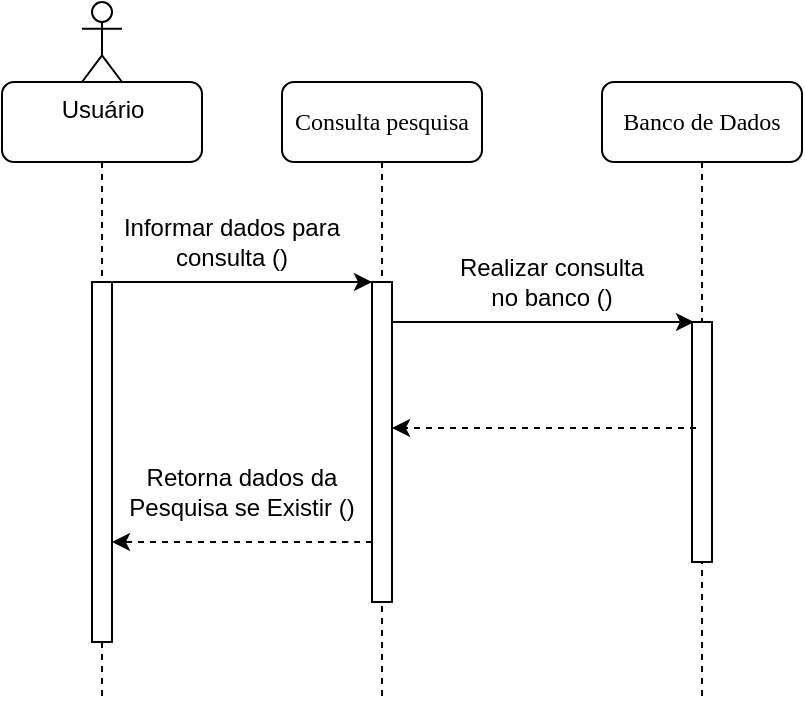 <mxfile version="10.8.9" type="google"><diagram id="wQU8Pejayj9jjeYagNyl" name="Page-1"><mxGraphModel dx="1010" dy="582" grid="1" gridSize="10" guides="1" tooltips="1" connect="1" arrows="1" fold="1" page="1" pageScale="1" pageWidth="827" pageHeight="1169" math="0" shadow="0"><root><mxCell id="0"/><mxCell id="1" parent="0"/><mxCell id="LRKJMaOZi7pyxl7VB8Hk-14" value="Consulta pesquisa" style="shape=umlLifeline;perimeter=lifelinePerimeter;whiteSpace=wrap;html=1;container=1;collapsible=0;recursiveResize=0;outlineConnect=0;rounded=1;shadow=0;comic=0;labelBackgroundColor=none;strokeColor=#000000;strokeWidth=1;fillColor=#FFFFFF;fontFamily=Verdana;fontSize=12;fontColor=#000000;align=center;" vertex="1" parent="1"><mxGeometry x="240" y="80" width="100" height="310" as="geometry"/></mxCell><mxCell id="LRKJMaOZi7pyxl7VB8Hk-15" value="" style="html=1;points=[];perimeter=orthogonalPerimeter;rounded=0;shadow=0;comic=0;labelBackgroundColor=none;strokeColor=#000000;strokeWidth=1;fillColor=#FFFFFF;fontFamily=Verdana;fontSize=12;fontColor=#000000;align=center;" vertex="1" parent="LRKJMaOZi7pyxl7VB8Hk-14"><mxGeometry x="45" y="100" width="10" height="160" as="geometry"/></mxCell><mxCell id="LRKJMaOZi7pyxl7VB8Hk-16" value="Banco de Dados" style="shape=umlLifeline;perimeter=lifelinePerimeter;whiteSpace=wrap;html=1;container=1;collapsible=0;recursiveResize=0;outlineConnect=0;rounded=1;shadow=0;comic=0;labelBackgroundColor=none;strokeColor=#000000;strokeWidth=1;fillColor=#FFFFFF;fontFamily=Verdana;fontSize=12;fontColor=#000000;align=center;" vertex="1" parent="1"><mxGeometry x="400" y="80" width="100" height="310" as="geometry"/></mxCell><mxCell id="LRKJMaOZi7pyxl7VB8Hk-17" value="" style="html=1;points=[];perimeter=orthogonalPerimeter;rounded=0;shadow=0;comic=0;labelBackgroundColor=none;strokeColor=#000000;strokeWidth=1;fillColor=#FFFFFF;fontFamily=Verdana;fontSize=12;fontColor=#000000;align=center;" vertex="1" parent="LRKJMaOZi7pyxl7VB8Hk-16"><mxGeometry x="45" y="120" width="10" height="120" as="geometry"/></mxCell><mxCell id="LRKJMaOZi7pyxl7VB8Hk-18" value="" style="shape=umlLifeline;perimeter=lifelinePerimeter;whiteSpace=wrap;html=1;container=1;collapsible=0;recursiveResize=0;outlineConnect=0;rounded=1;shadow=0;comic=0;labelBackgroundColor=none;strokeColor=#000000;strokeWidth=1;fillColor=#ffffff;fontFamily=Verdana;fontSize=12;fontColor=#000000;align=center;gradientColor=none;" vertex="1" parent="1"><mxGeometry x="100" y="80" width="100" height="310" as="geometry"/></mxCell><mxCell id="LRKJMaOZi7pyxl7VB8Hk-19" value="" style="html=1;points=[];perimeter=orthogonalPerimeter;rounded=0;shadow=0;comic=0;labelBackgroundColor=none;strokeColor=#000000;strokeWidth=1;fillColor=#FFFFFF;fontFamily=Verdana;fontSize=12;fontColor=#000000;align=center;" vertex="1" parent="LRKJMaOZi7pyxl7VB8Hk-18"><mxGeometry x="45" y="100" width="10" height="180" as="geometry"/></mxCell><mxCell id="LRKJMaOZi7pyxl7VB8Hk-20" value="Usuário&lt;br&gt;" style="shape=umlActor;verticalLabelPosition=bottom;labelBackgroundColor=#ffffff;verticalAlign=top;html=1;outlineConnect=0;" vertex="1" parent="1"><mxGeometry x="140" y="40" width="20" height="40" as="geometry"/></mxCell><mxCell id="LRKJMaOZi7pyxl7VB8Hk-21" value="" style="endArrow=classic;html=1;exitX=0.7;exitY=0;exitDx=0;exitDy=0;exitPerimeter=0;entryX=0;entryY=0;entryDx=0;entryDy=0;entryPerimeter=0;" edge="1" parent="1" source="LRKJMaOZi7pyxl7VB8Hk-19" target="LRKJMaOZi7pyxl7VB8Hk-15"><mxGeometry width="50" height="50" relative="1" as="geometry"><mxPoint x="100" y="730" as="sourcePoint"/><mxPoint x="150" y="680" as="targetPoint"/><Array as="points"/></mxGeometry></mxCell><mxCell id="LRKJMaOZi7pyxl7VB8Hk-22" value="Informar dados para consulta ()" style="text;html=1;strokeColor=none;fillColor=none;align=center;verticalAlign=middle;whiteSpace=wrap;rounded=0;" vertex="1" parent="1"><mxGeometry x="155" y="150" width="120" height="20" as="geometry"/></mxCell><mxCell id="LRKJMaOZi7pyxl7VB8Hk-23" value="" style="endArrow=classic;html=1;entryX=0.1;entryY=0;entryDx=0;entryDy=0;entryPerimeter=0;" edge="1" parent="1" source="LRKJMaOZi7pyxl7VB8Hk-15" target="LRKJMaOZi7pyxl7VB8Hk-17"><mxGeometry width="50" height="50" relative="1" as="geometry"><mxPoint x="330" y="245" as="sourcePoint"/><mxPoint x="440" y="200" as="targetPoint"/></mxGeometry></mxCell><mxCell id="LRKJMaOZi7pyxl7VB8Hk-24" value="Realizar consulta no banco ()" style="text;html=1;strokeColor=none;fillColor=none;align=center;verticalAlign=middle;whiteSpace=wrap;rounded=0;" vertex="1" parent="1"><mxGeometry x="320" y="165" width="110" height="30" as="geometry"/></mxCell><mxCell id="LRKJMaOZi7pyxl7VB8Hk-25" value="" style="endArrow=classic;html=1;dashed=1;" edge="1" parent="1" target="LRKJMaOZi7pyxl7VB8Hk-15"><mxGeometry width="50" height="50" relative="1" as="geometry"><mxPoint x="447" y="253" as="sourcePoint"/><mxPoint x="318" y="300" as="targetPoint"/><Array as="points"/></mxGeometry></mxCell><mxCell id="LRKJMaOZi7pyxl7VB8Hk-26" value="" style="endArrow=classic;html=1;dashed=1;" edge="1" parent="1" source="LRKJMaOZi7pyxl7VB8Hk-15" target="LRKJMaOZi7pyxl7VB8Hk-19"><mxGeometry width="50" height="50" relative="1" as="geometry"><mxPoint x="284" y="380" as="sourcePoint"/><mxPoint x="170" y="450" as="targetPoint"/><Array as="points"><mxPoint x="270" y="310"/><mxPoint x="240" y="310"/></Array></mxGeometry></mxCell><mxCell id="LRKJMaOZi7pyxl7VB8Hk-27" value="Retorna dados da Pesquisa se Existir ()" style="text;html=1;strokeColor=none;fillColor=none;align=center;verticalAlign=middle;whiteSpace=wrap;rounded=0;" vertex="1" parent="1"><mxGeometry x="160" y="275" width="120" height="20" as="geometry"/></mxCell></root></mxGraphModel></diagram></mxfile>